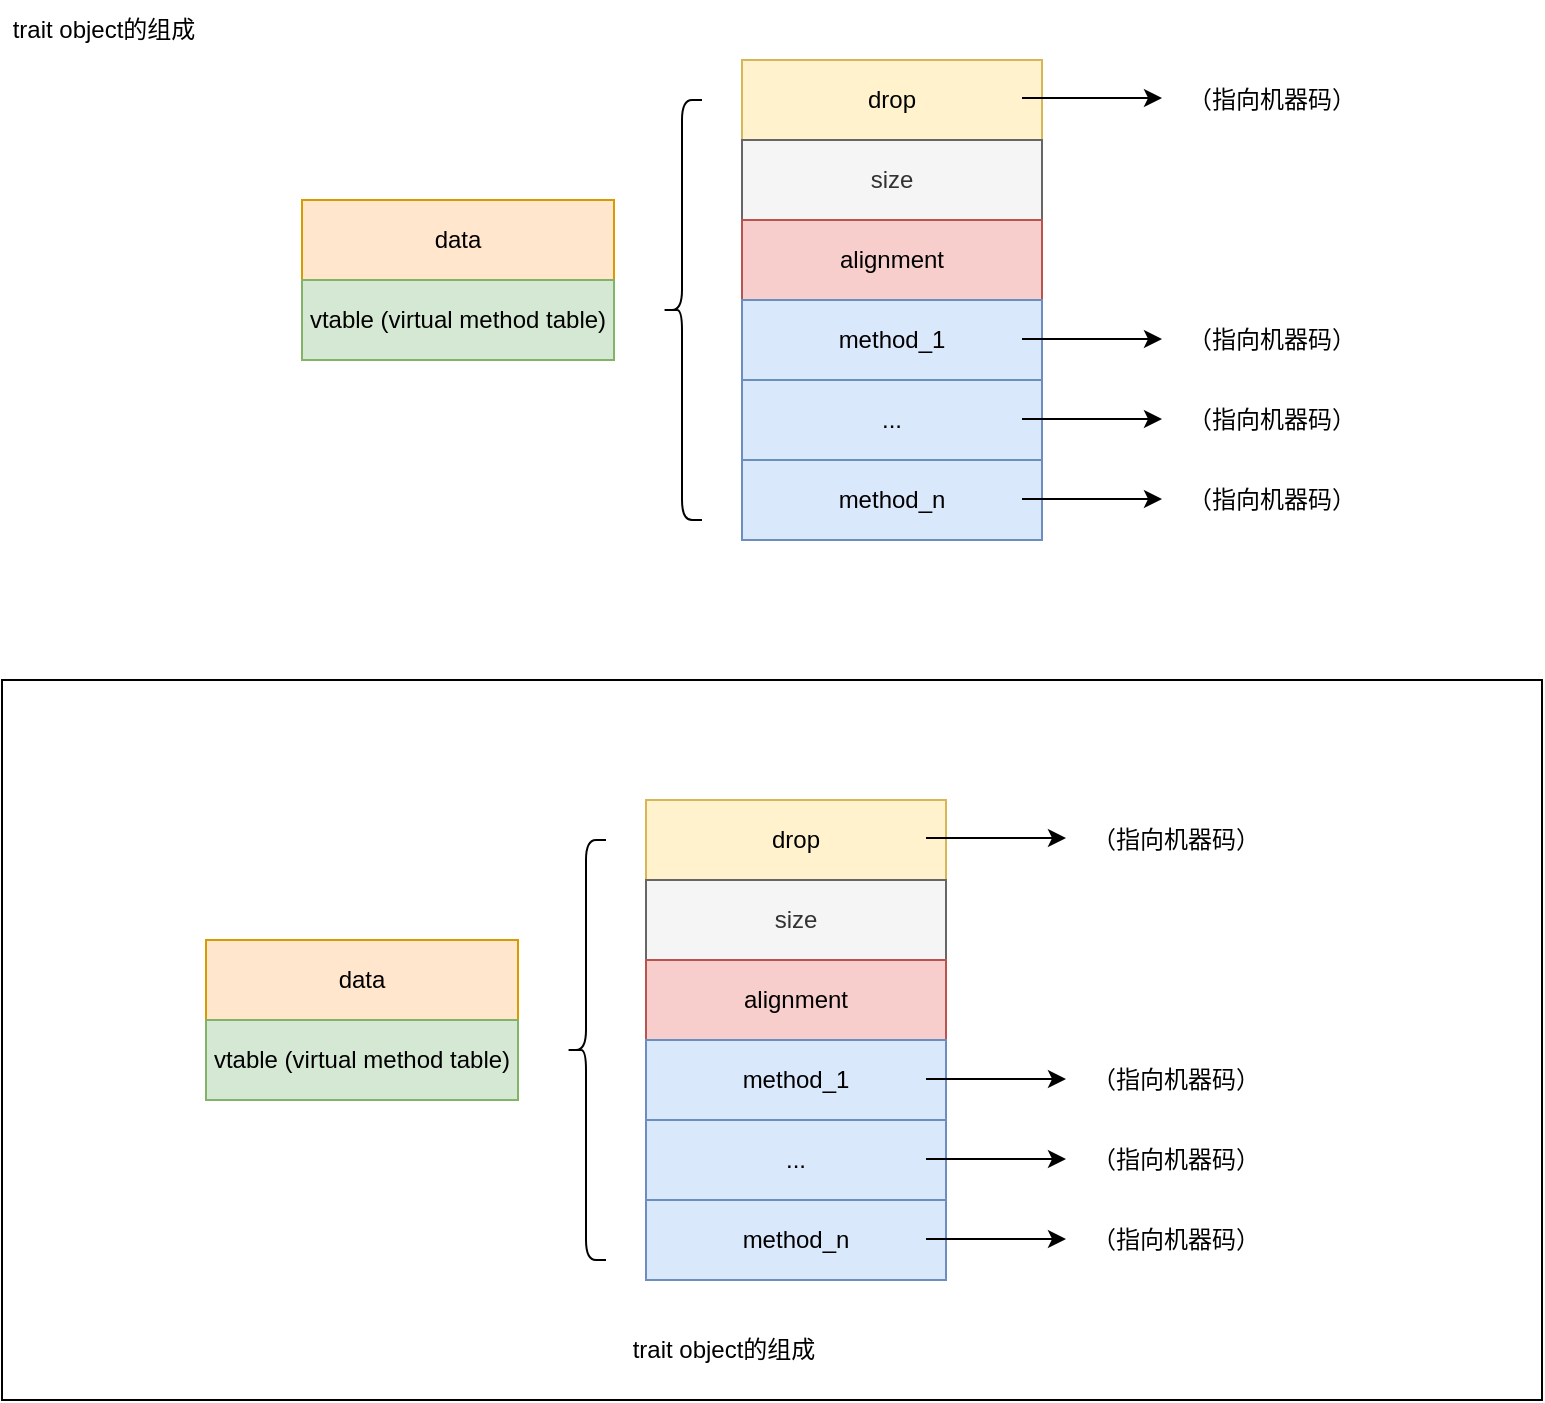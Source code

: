 <mxfile version="20.8.1" type="github">
  <diagram id="9gFt9O1LfRXcQQ-JGwsQ" name="第 1 页">
    <mxGraphModel dx="1877" dy="636" grid="1" gridSize="10" guides="1" tooltips="1" connect="1" arrows="1" fold="1" page="1" pageScale="1" pageWidth="827" pageHeight="1169" math="0" shadow="0">
      <root>
        <mxCell id="0" />
        <mxCell id="1" parent="0" />
        <mxCell id="o_oQwR9ISpsaJrp79eR5-1" value="data" style="rounded=0;whiteSpace=wrap;html=1;fillColor=#ffe6cc;strokeColor=#d79b00;" vertex="1" parent="1">
          <mxGeometry x="140" y="220" width="156" height="40" as="geometry" />
        </mxCell>
        <mxCell id="o_oQwR9ISpsaJrp79eR5-2" value="vtable (virtual method table)" style="rounded=0;whiteSpace=wrap;html=1;fillColor=#d5e8d4;strokeColor=#82b366;" vertex="1" parent="1">
          <mxGeometry x="140" y="260" width="156" height="40" as="geometry" />
        </mxCell>
        <mxCell id="o_oQwR9ISpsaJrp79eR5-3" value="trait object的组成" style="text;html=1;strokeColor=none;fillColor=none;align=center;verticalAlign=middle;whiteSpace=wrap;rounded=0;" vertex="1" parent="1">
          <mxGeometry x="-10" y="120" width="102" height="30" as="geometry" />
        </mxCell>
        <mxCell id="o_oQwR9ISpsaJrp79eR5-4" value="drop" style="rounded=0;whiteSpace=wrap;html=1;fillColor=#fff2cc;strokeColor=#d6b656;" vertex="1" parent="1">
          <mxGeometry x="360" y="150" width="150" height="40" as="geometry" />
        </mxCell>
        <mxCell id="o_oQwR9ISpsaJrp79eR5-5" value="size" style="rounded=0;whiteSpace=wrap;html=1;fillColor=#f5f5f5;fontColor=#333333;strokeColor=#666666;" vertex="1" parent="1">
          <mxGeometry x="360" y="190" width="150" height="40" as="geometry" />
        </mxCell>
        <mxCell id="o_oQwR9ISpsaJrp79eR5-6" value="alignment" style="rounded=0;whiteSpace=wrap;html=1;fillColor=#f8cecc;strokeColor=#b85450;" vertex="1" parent="1">
          <mxGeometry x="360" y="230" width="150" height="40" as="geometry" />
        </mxCell>
        <mxCell id="o_oQwR9ISpsaJrp79eR5-7" value="method_1" style="rounded=0;whiteSpace=wrap;html=1;fillColor=#dae8fc;strokeColor=#6c8ebf;" vertex="1" parent="1">
          <mxGeometry x="360" y="270" width="150" height="40" as="geometry" />
        </mxCell>
        <mxCell id="o_oQwR9ISpsaJrp79eR5-8" value="..." style="rounded=0;whiteSpace=wrap;html=1;fillColor=#dae8fc;strokeColor=#6c8ebf;" vertex="1" parent="1">
          <mxGeometry x="360" y="310" width="150" height="40" as="geometry" />
        </mxCell>
        <mxCell id="o_oQwR9ISpsaJrp79eR5-9" value="method_n" style="rounded=0;whiteSpace=wrap;html=1;fillColor=#dae8fc;strokeColor=#6c8ebf;" vertex="1" parent="1">
          <mxGeometry x="360" y="350" width="150" height="40" as="geometry" />
        </mxCell>
        <mxCell id="o_oQwR9ISpsaJrp79eR5-10" value="" style="shape=curlyBracket;whiteSpace=wrap;html=1;rounded=1;labelPosition=left;verticalLabelPosition=middle;align=right;verticalAlign=middle;" vertex="1" parent="1">
          <mxGeometry x="320" y="170" width="20" height="210" as="geometry" />
        </mxCell>
        <mxCell id="o_oQwR9ISpsaJrp79eR5-11" value="" style="endArrow=classic;html=1;rounded=0;" edge="1" parent="1">
          <mxGeometry width="50" height="50" relative="1" as="geometry">
            <mxPoint x="500" y="169" as="sourcePoint" />
            <mxPoint x="570" y="169" as="targetPoint" />
          </mxGeometry>
        </mxCell>
        <mxCell id="o_oQwR9ISpsaJrp79eR5-12" value="" style="endArrow=classic;html=1;rounded=0;" edge="1" parent="1">
          <mxGeometry width="50" height="50" relative="1" as="geometry">
            <mxPoint x="500" y="329.5" as="sourcePoint" />
            <mxPoint x="570" y="329.5" as="targetPoint" />
          </mxGeometry>
        </mxCell>
        <mxCell id="o_oQwR9ISpsaJrp79eR5-13" value="" style="endArrow=classic;html=1;rounded=0;" edge="1" parent="1">
          <mxGeometry width="50" height="50" relative="1" as="geometry">
            <mxPoint x="500" y="289.5" as="sourcePoint" />
            <mxPoint x="570" y="289.5" as="targetPoint" />
          </mxGeometry>
        </mxCell>
        <mxCell id="o_oQwR9ISpsaJrp79eR5-14" value="" style="endArrow=classic;html=1;rounded=0;" edge="1" parent="1">
          <mxGeometry width="50" height="50" relative="1" as="geometry">
            <mxPoint x="500" y="369.5" as="sourcePoint" />
            <mxPoint x="570" y="369.5" as="targetPoint" />
          </mxGeometry>
        </mxCell>
        <mxCell id="o_oQwR9ISpsaJrp79eR5-15" value="（指向机器码）" style="text;html=1;strokeColor=none;fillColor=none;align=center;verticalAlign=middle;whiteSpace=wrap;rounded=0;" vertex="1" parent="1">
          <mxGeometry x="580" y="155" width="90" height="30" as="geometry" />
        </mxCell>
        <mxCell id="o_oQwR9ISpsaJrp79eR5-16" value="（指向机器码）" style="text;html=1;strokeColor=none;fillColor=none;align=center;verticalAlign=middle;whiteSpace=wrap;rounded=0;" vertex="1" parent="1">
          <mxGeometry x="580" y="275" width="90" height="30" as="geometry" />
        </mxCell>
        <mxCell id="o_oQwR9ISpsaJrp79eR5-17" value="（指向机器码）" style="text;html=1;strokeColor=none;fillColor=none;align=center;verticalAlign=middle;whiteSpace=wrap;rounded=0;" vertex="1" parent="1">
          <mxGeometry x="580" y="315" width="90" height="30" as="geometry" />
        </mxCell>
        <mxCell id="o_oQwR9ISpsaJrp79eR5-18" value="（指向机器码）" style="text;html=1;strokeColor=none;fillColor=none;align=center;verticalAlign=middle;whiteSpace=wrap;rounded=0;" vertex="1" parent="1">
          <mxGeometry x="580" y="355" width="90" height="30" as="geometry" />
        </mxCell>
        <mxCell id="o_oQwR9ISpsaJrp79eR5-21" value="" style="rounded=0;whiteSpace=wrap;html=1;" vertex="1" parent="1">
          <mxGeometry x="-10" y="460" width="770" height="360" as="geometry" />
        </mxCell>
        <mxCell id="o_oQwR9ISpsaJrp79eR5-39" value="data" style="rounded=0;whiteSpace=wrap;html=1;fillColor=#ffe6cc;strokeColor=#d79b00;" vertex="1" parent="1">
          <mxGeometry x="92" y="590" width="156" height="40" as="geometry" />
        </mxCell>
        <mxCell id="o_oQwR9ISpsaJrp79eR5-40" value="vtable (virtual method table)" style="rounded=0;whiteSpace=wrap;html=1;fillColor=#d5e8d4;strokeColor=#82b366;" vertex="1" parent="1">
          <mxGeometry x="92" y="630" width="156" height="40" as="geometry" />
        </mxCell>
        <mxCell id="o_oQwR9ISpsaJrp79eR5-41" value="drop" style="rounded=0;whiteSpace=wrap;html=1;fillColor=#fff2cc;strokeColor=#d6b656;" vertex="1" parent="1">
          <mxGeometry x="312" y="520" width="150" height="40" as="geometry" />
        </mxCell>
        <mxCell id="o_oQwR9ISpsaJrp79eR5-42" value="size" style="rounded=0;whiteSpace=wrap;html=1;fillColor=#f5f5f5;fontColor=#333333;strokeColor=#666666;" vertex="1" parent="1">
          <mxGeometry x="312" y="560" width="150" height="40" as="geometry" />
        </mxCell>
        <mxCell id="o_oQwR9ISpsaJrp79eR5-43" value="alignment" style="rounded=0;whiteSpace=wrap;html=1;fillColor=#f8cecc;strokeColor=#b85450;" vertex="1" parent="1">
          <mxGeometry x="312" y="600" width="150" height="40" as="geometry" />
        </mxCell>
        <mxCell id="o_oQwR9ISpsaJrp79eR5-44" value="method_1" style="rounded=0;whiteSpace=wrap;html=1;fillColor=#dae8fc;strokeColor=#6c8ebf;" vertex="1" parent="1">
          <mxGeometry x="312" y="640" width="150" height="40" as="geometry" />
        </mxCell>
        <mxCell id="o_oQwR9ISpsaJrp79eR5-45" value="..." style="rounded=0;whiteSpace=wrap;html=1;fillColor=#dae8fc;strokeColor=#6c8ebf;" vertex="1" parent="1">
          <mxGeometry x="312" y="680" width="150" height="40" as="geometry" />
        </mxCell>
        <mxCell id="o_oQwR9ISpsaJrp79eR5-46" value="method_n" style="rounded=0;whiteSpace=wrap;html=1;fillColor=#dae8fc;strokeColor=#6c8ebf;" vertex="1" parent="1">
          <mxGeometry x="312" y="720" width="150" height="40" as="geometry" />
        </mxCell>
        <mxCell id="o_oQwR9ISpsaJrp79eR5-47" value="" style="shape=curlyBracket;whiteSpace=wrap;html=1;rounded=1;labelPosition=left;verticalLabelPosition=middle;align=right;verticalAlign=middle;" vertex="1" parent="1">
          <mxGeometry x="272" y="540" width="20" height="210" as="geometry" />
        </mxCell>
        <mxCell id="o_oQwR9ISpsaJrp79eR5-48" value="" style="endArrow=classic;html=1;rounded=0;" edge="1" parent="1">
          <mxGeometry width="50" height="50" relative="1" as="geometry">
            <mxPoint x="452" y="539" as="sourcePoint" />
            <mxPoint x="522" y="539" as="targetPoint" />
          </mxGeometry>
        </mxCell>
        <mxCell id="o_oQwR9ISpsaJrp79eR5-49" value="" style="endArrow=classic;html=1;rounded=0;" edge="1" parent="1">
          <mxGeometry width="50" height="50" relative="1" as="geometry">
            <mxPoint x="452" y="699.5" as="sourcePoint" />
            <mxPoint x="522" y="699.5" as="targetPoint" />
          </mxGeometry>
        </mxCell>
        <mxCell id="o_oQwR9ISpsaJrp79eR5-50" value="" style="endArrow=classic;html=1;rounded=0;" edge="1" parent="1">
          <mxGeometry width="50" height="50" relative="1" as="geometry">
            <mxPoint x="452" y="659.5" as="sourcePoint" />
            <mxPoint x="522" y="659.5" as="targetPoint" />
          </mxGeometry>
        </mxCell>
        <mxCell id="o_oQwR9ISpsaJrp79eR5-51" value="" style="endArrow=classic;html=1;rounded=0;" edge="1" parent="1">
          <mxGeometry width="50" height="50" relative="1" as="geometry">
            <mxPoint x="452" y="739.5" as="sourcePoint" />
            <mxPoint x="522" y="739.5" as="targetPoint" />
          </mxGeometry>
        </mxCell>
        <mxCell id="o_oQwR9ISpsaJrp79eR5-52" value="（指向机器码）" style="text;html=1;strokeColor=none;fillColor=none;align=center;verticalAlign=middle;whiteSpace=wrap;rounded=0;" vertex="1" parent="1">
          <mxGeometry x="532" y="525" width="90" height="30" as="geometry" />
        </mxCell>
        <mxCell id="o_oQwR9ISpsaJrp79eR5-53" value="（指向机器码）" style="text;html=1;strokeColor=none;fillColor=none;align=center;verticalAlign=middle;whiteSpace=wrap;rounded=0;" vertex="1" parent="1">
          <mxGeometry x="532" y="645" width="90" height="30" as="geometry" />
        </mxCell>
        <mxCell id="o_oQwR9ISpsaJrp79eR5-54" value="（指向机器码）" style="text;html=1;strokeColor=none;fillColor=none;align=center;verticalAlign=middle;whiteSpace=wrap;rounded=0;" vertex="1" parent="1">
          <mxGeometry x="532" y="685" width="90" height="30" as="geometry" />
        </mxCell>
        <mxCell id="o_oQwR9ISpsaJrp79eR5-55" value="（指向机器码）" style="text;html=1;strokeColor=none;fillColor=none;align=center;verticalAlign=middle;whiteSpace=wrap;rounded=0;" vertex="1" parent="1">
          <mxGeometry x="532" y="725" width="90" height="30" as="geometry" />
        </mxCell>
        <mxCell id="o_oQwR9ISpsaJrp79eR5-57" value="trait object的组成" style="text;html=1;strokeColor=none;fillColor=none;align=center;verticalAlign=middle;whiteSpace=wrap;rounded=0;" vertex="1" parent="1">
          <mxGeometry x="300" y="780" width="102" height="30" as="geometry" />
        </mxCell>
      </root>
    </mxGraphModel>
  </diagram>
</mxfile>

